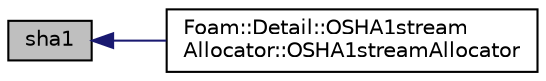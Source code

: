digraph "sha1"
{
  bgcolor="transparent";
  edge [fontname="Helvetica",fontsize="10",labelfontname="Helvetica",labelfontsize="10"];
  node [fontname="Helvetica",fontsize="10",shape=record];
  rankdir="LR";
  Node1 [label="sha1",height=0.2,width=0.4,color="black", fillcolor="grey75", style="filled" fontcolor="black"];
  Node1 -> Node2 [dir="back",color="midnightblue",fontsize="10",style="solid",fontname="Helvetica"];
  Node2 [label="Foam::Detail::OSHA1stream\lAllocator::OSHA1streamAllocator",height=0.2,width=0.4,color="black",URL="$classFoam_1_1Detail_1_1OSHA1streamAllocator.html#a509695102469dc4eb8f1c640d7571a3b",tooltip="Construct null. "];
}
